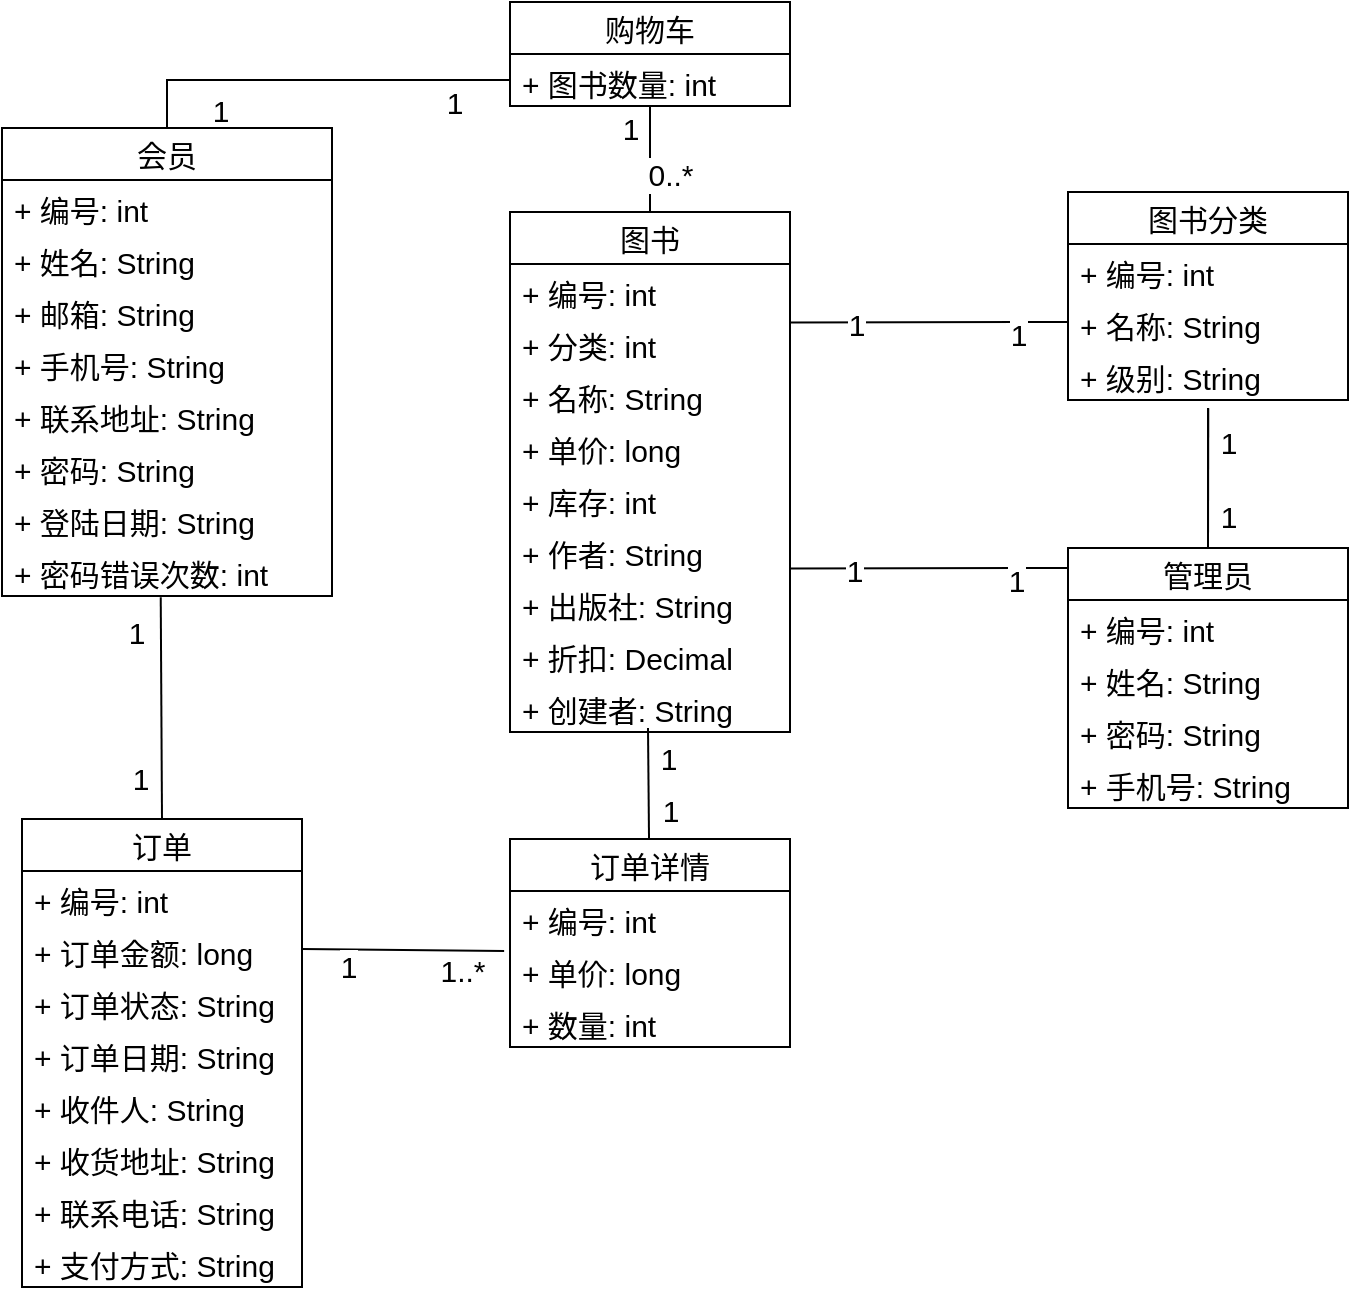<mxfile version="13.7.3" type="github">
  <diagram id="9hAJw_1kMw5sHnv18PF5" name="第 1 页">
    <mxGraphModel dx="1210" dy="647" grid="1" gridSize="10" guides="1" tooltips="1" connect="1" arrows="1" fold="1" page="1" pageScale="1" pageWidth="3300" pageHeight="4681" math="0" shadow="0">
      <root>
        <mxCell id="0" />
        <mxCell id="1" parent="0" />
        <mxCell id="OxiHDLjF6rZ07tOKBesM-36" style="edgeStyle=none;rounded=0;orthogonalLoop=1;jettySize=auto;html=1;entryX=0.5;entryY=0;entryDx=0;entryDy=0;endArrow=none;endFill=0;fontSize=15;exitX=0.5;exitY=1;exitDx=0;exitDy=0;" parent="1" source="OxiHDLjF6rZ07tOKBesM-5" target="OxiHDLjF6rZ07tOKBesM-13" edge="1">
          <mxGeometry relative="1" as="geometry">
            <mxPoint x="558" y="326" as="sourcePoint" />
          </mxGeometry>
        </mxCell>
        <mxCell id="OxiHDLjF6rZ07tOKBesM-37" value="1" style="edgeLabel;html=1;align=center;verticalAlign=middle;resizable=0;points=[];fontSize=15;" parent="OxiHDLjF6rZ07tOKBesM-36" vertex="1" connectable="0">
          <mxGeometry x="-0.829" y="-2" relative="1" as="geometry">
            <mxPoint x="-8.0" y="6" as="offset" />
          </mxGeometry>
        </mxCell>
        <mxCell id="OxiHDLjF6rZ07tOKBesM-38" value="0..*" style="edgeLabel;html=1;align=center;verticalAlign=middle;resizable=0;points=[];fontSize=15;" parent="OxiHDLjF6rZ07tOKBesM-36" vertex="1" connectable="0">
          <mxGeometry x="0.803" y="-1" relative="1" as="geometry">
            <mxPoint x="11" y="-14.12" as="offset" />
          </mxGeometry>
        </mxCell>
        <mxCell id="OxiHDLjF6rZ07tOKBesM-42" style="edgeStyle=none;rounded=0;orthogonalLoop=1;jettySize=auto;html=1;entryX=-0.021;entryY=0.152;entryDx=0;entryDy=0;entryPerimeter=0;endArrow=none;endFill=0;fontSize=15;exitX=1;exitY=0.5;exitDx=0;exitDy=0;" parent="1" source="OxiHDLjF6rZ07tOKBesM-3" target="OxiHDLjF6rZ07tOKBesM-79" edge="1">
          <mxGeometry relative="1" as="geometry">
            <mxPoint x="425" y="638.532" as="targetPoint" />
          </mxGeometry>
        </mxCell>
        <mxCell id="OxiHDLjF6rZ07tOKBesM-43" value="1" style="edgeLabel;html=1;align=center;verticalAlign=middle;resizable=0;points=[];fontSize=15;" parent="OxiHDLjF6rZ07tOKBesM-42" vertex="1" connectable="0">
          <mxGeometry x="-0.757" y="-1" relative="1" as="geometry">
            <mxPoint x="10.58" y="7.41" as="offset" />
          </mxGeometry>
        </mxCell>
        <mxCell id="OxiHDLjF6rZ07tOKBesM-44" value="1..*" style="edgeLabel;html=1;align=center;verticalAlign=middle;resizable=0;points=[];fontSize=15;" parent="OxiHDLjF6rZ07tOKBesM-42" vertex="1" connectable="0">
          <mxGeometry x="0.829" y="-1" relative="1" as="geometry">
            <mxPoint x="-12.95" y="7.93" as="offset" />
          </mxGeometry>
        </mxCell>
        <mxCell id="OxiHDLjF6rZ07tOKBesM-29" style="rounded=0;orthogonalLoop=1;jettySize=auto;html=1;endArrow=none;endFill=0;entryX=0;entryY=0.5;entryDx=0;entryDy=0;exitX=0.5;exitY=0;exitDx=0;exitDy=0;edgeStyle=orthogonalEdgeStyle;fontSize=15;" parent="1" source="OxiHDLjF6rZ07tOKBesM-9" target="OxiHDLjF6rZ07tOKBesM-6" edge="1">
          <mxGeometry relative="1" as="geometry">
            <mxPoint x="240" y="267" as="sourcePoint" />
          </mxGeometry>
        </mxCell>
        <mxCell id="OxiHDLjF6rZ07tOKBesM-31" value="1" style="edgeLabel;html=1;align=center;verticalAlign=middle;resizable=0;points=[];fontSize=15;" parent="OxiHDLjF6rZ07tOKBesM-29" vertex="1" connectable="0">
          <mxGeometry x="-0.825" y="-1" relative="1" as="geometry">
            <mxPoint x="25.52" y="7.65" as="offset" />
          </mxGeometry>
        </mxCell>
        <mxCell id="OxiHDLjF6rZ07tOKBesM-32" value="1" style="edgeLabel;html=1;align=center;verticalAlign=middle;resizable=0;points=[];fontSize=15;" parent="OxiHDLjF6rZ07tOKBesM-29" vertex="1" connectable="0">
          <mxGeometry x="0.812" relative="1" as="geometry">
            <mxPoint x="-10" y="11" as="offset" />
          </mxGeometry>
        </mxCell>
        <mxCell id="OxiHDLjF6rZ07tOKBesM-33" style="edgeStyle=none;rounded=0;orthogonalLoop=1;jettySize=auto;html=1;entryX=0.5;entryY=0;entryDx=0;entryDy=0;endArrow=none;endFill=0;exitX=0.481;exitY=1.025;exitDx=0;exitDy=0;exitPerimeter=0;fontSize=15;" parent="1" source="OxiHDLjF6rZ07tOKBesM-55" target="OxiHDLjF6rZ07tOKBesM-1" edge="1">
          <mxGeometry relative="1" as="geometry">
            <mxPoint x="305" y="408" as="sourcePoint" />
          </mxGeometry>
        </mxCell>
        <mxCell id="OxiHDLjF6rZ07tOKBesM-34" value="1" style="edgeLabel;html=1;align=center;verticalAlign=middle;resizable=0;points=[];fontSize=15;" parent="OxiHDLjF6rZ07tOKBesM-33" vertex="1" connectable="0">
          <mxGeometry x="-0.748" y="1" relative="1" as="geometry">
            <mxPoint x="-13.83" y="3.34" as="offset" />
          </mxGeometry>
        </mxCell>
        <mxCell id="OxiHDLjF6rZ07tOKBesM-35" value="1" style="edgeLabel;html=1;align=center;verticalAlign=middle;resizable=0;points=[];fontSize=15;" parent="OxiHDLjF6rZ07tOKBesM-33" vertex="1" connectable="0">
          <mxGeometry x="0.851" y="-2" relative="1" as="geometry">
            <mxPoint x="-9.09" y="-12.02" as="offset" />
          </mxGeometry>
        </mxCell>
        <mxCell id="OxiHDLjF6rZ07tOKBesM-39" style="edgeStyle=none;rounded=0;orthogonalLoop=1;jettySize=auto;html=1;endArrow=none;endFill=0;fontSize=15;exitX=1.003;exitY=0.126;exitDx=0;exitDy=0;exitPerimeter=0;entryX=0;entryY=0.5;entryDx=0;entryDy=0;" parent="1" source="OxiHDLjF6rZ07tOKBesM-60" target="6UrOSrkfeU0YNS7SWZr3-2" edge="1">
          <mxGeometry relative="1" as="geometry">
            <mxPoint x="566" y="350" as="sourcePoint" />
            <mxPoint x="705.0" y="146" as="targetPoint" />
          </mxGeometry>
        </mxCell>
        <mxCell id="OxiHDLjF6rZ07tOKBesM-40" value="1" style="edgeLabel;html=1;align=center;verticalAlign=middle;resizable=0;points=[];fontSize=15;" parent="OxiHDLjF6rZ07tOKBesM-39" vertex="1" connectable="0">
          <mxGeometry x="-0.667" y="-1" relative="1" as="geometry">
            <mxPoint x="9" as="offset" />
          </mxGeometry>
        </mxCell>
        <mxCell id="OxiHDLjF6rZ07tOKBesM-41" value="1" style="edgeLabel;html=1;align=center;verticalAlign=middle;resizable=0;points=[];fontSize=15;" parent="OxiHDLjF6rZ07tOKBesM-39" vertex="1" connectable="0">
          <mxGeometry x="0.636" y="-1" relative="1" as="geometry">
            <mxPoint x="-0.58" y="4.36" as="offset" />
          </mxGeometry>
        </mxCell>
        <mxCell id="OxiHDLjF6rZ07tOKBesM-46" style="edgeStyle=none;rounded=0;orthogonalLoop=1;jettySize=auto;html=1;exitX=0.5;exitY=0;exitDx=0;exitDy=0;endArrow=none;endFill=0;fontSize=15;" parent="1" source="OxiHDLjF6rZ07tOKBesM-5" target="OxiHDLjF6rZ07tOKBesM-5" edge="1">
          <mxGeometry relative="1" as="geometry" />
        </mxCell>
        <mxCell id="OxiHDLjF6rZ07tOKBesM-70" style="rounded=0;orthogonalLoop=1;jettySize=auto;html=1;endArrow=none;endFill=0;fontSize=15;" parent="1" source="OxiHDLjF6rZ07tOKBesM-21" edge="1">
          <mxGeometry relative="1" as="geometry">
            <mxPoint x="494" y="480" as="targetPoint" />
          </mxGeometry>
        </mxCell>
        <mxCell id="OxiHDLjF6rZ07tOKBesM-71" value="1" style="edgeLabel;html=1;align=center;verticalAlign=middle;resizable=0;points=[];fontSize=15;" parent="OxiHDLjF6rZ07tOKBesM-70" vertex="1" connectable="0">
          <mxGeometry x="-0.678" relative="1" as="geometry">
            <mxPoint x="10" y="-5.53" as="offset" />
          </mxGeometry>
        </mxCell>
        <mxCell id="OxiHDLjF6rZ07tOKBesM-72" value="1" style="edgeLabel;html=1;align=center;verticalAlign=middle;resizable=0;points=[];fontSize=15;" parent="OxiHDLjF6rZ07tOKBesM-70" vertex="1" connectable="0">
          <mxGeometry x="0.729" y="-1" relative="1" as="geometry">
            <mxPoint x="9" y="7.24" as="offset" />
          </mxGeometry>
        </mxCell>
        <mxCell id="OxiHDLjF6rZ07tOKBesM-9" value="会员" style="swimlane;fontStyle=0;childLayout=stackLayout;horizontal=1;startSize=26;fillColor=none;horizontalStack=0;resizeParent=1;resizeParentMax=0;resizeLast=0;collapsible=1;marginBottom=0;fontSize=15;" parent="1" vertex="1">
          <mxGeometry x="171" y="180" width="165" height="234" as="geometry" />
        </mxCell>
        <mxCell id="OxiHDLjF6rZ07tOKBesM-54" value="+ 编号: int" style="text;strokeColor=none;fillColor=none;align=left;verticalAlign=top;spacingLeft=4;spacingRight=4;overflow=hidden;rotatable=0;points=[[0,0.5],[1,0.5]];portConstraint=eastwest;fontSize=15;" parent="OxiHDLjF6rZ07tOKBesM-9" vertex="1">
          <mxGeometry y="26" width="165" height="26" as="geometry" />
        </mxCell>
        <mxCell id="OxiHDLjF6rZ07tOKBesM-11" value="+ 姓名: String" style="text;strokeColor=none;fillColor=none;align=left;verticalAlign=top;spacingLeft=4;spacingRight=4;overflow=hidden;rotatable=0;points=[[0,0.5],[1,0.5]];portConstraint=eastwest;fontSize=15;" parent="OxiHDLjF6rZ07tOKBesM-9" vertex="1">
          <mxGeometry y="52" width="165" height="26" as="geometry" />
        </mxCell>
        <mxCell id="OxiHDLjF6rZ07tOKBesM-10" value="+ 邮箱: String" style="text;strokeColor=none;fillColor=none;align=left;verticalAlign=top;spacingLeft=4;spacingRight=4;overflow=hidden;rotatable=0;points=[[0,0.5],[1,0.5]];portConstraint=eastwest;fontSize=15;" parent="OxiHDLjF6rZ07tOKBesM-9" vertex="1">
          <mxGeometry y="78" width="165" height="26" as="geometry" />
        </mxCell>
        <mxCell id="OxiHDLjF6rZ07tOKBesM-63" value="+ 手机号: String" style="text;strokeColor=none;fillColor=none;align=left;verticalAlign=top;spacingLeft=4;spacingRight=4;overflow=hidden;rotatable=0;points=[[0,0.5],[1,0.5]];portConstraint=eastwest;fontSize=15;" parent="OxiHDLjF6rZ07tOKBesM-9" vertex="1">
          <mxGeometry y="104" width="165" height="26" as="geometry" />
        </mxCell>
        <mxCell id="OxiHDLjF6rZ07tOKBesM-50" value="+ 联系地址: String" style="text;strokeColor=none;fillColor=none;align=left;verticalAlign=top;spacingLeft=4;spacingRight=4;overflow=hidden;rotatable=0;points=[[0,0.5],[1,0.5]];portConstraint=eastwest;fontSize=15;" parent="OxiHDLjF6rZ07tOKBesM-9" vertex="1">
          <mxGeometry y="130" width="165" height="26" as="geometry" />
        </mxCell>
        <mxCell id="OxiHDLjF6rZ07tOKBesM-81" value="+ 密码: String" style="text;strokeColor=none;fillColor=none;align=left;verticalAlign=top;spacingLeft=4;spacingRight=4;overflow=hidden;rotatable=0;points=[[0,0.5],[1,0.5]];portConstraint=eastwest;fontSize=15;" parent="OxiHDLjF6rZ07tOKBesM-9" vertex="1">
          <mxGeometry y="156" width="165" height="26" as="geometry" />
        </mxCell>
        <mxCell id="OxiHDLjF6rZ07tOKBesM-80" value="+ 登陆日期: String" style="text;strokeColor=none;fillColor=none;align=left;verticalAlign=top;spacingLeft=4;spacingRight=4;overflow=hidden;rotatable=0;points=[[0,0.5],[1,0.5]];portConstraint=eastwest;fontSize=15;" parent="OxiHDLjF6rZ07tOKBesM-9" vertex="1">
          <mxGeometry y="182" width="165" height="26" as="geometry" />
        </mxCell>
        <mxCell id="OxiHDLjF6rZ07tOKBesM-55" value="+ 密码错误次数: int" style="text;strokeColor=none;fillColor=none;align=left;verticalAlign=top;spacingLeft=4;spacingRight=4;overflow=hidden;rotatable=0;points=[[0,0.5],[1,0.5]];portConstraint=eastwest;fontSize=15;" parent="OxiHDLjF6rZ07tOKBesM-9" vertex="1">
          <mxGeometry y="208" width="165" height="26" as="geometry" />
        </mxCell>
        <mxCell id="OxiHDLjF6rZ07tOKBesM-5" value="购物车" style="swimlane;fontStyle=0;childLayout=stackLayout;horizontal=1;startSize=26;fillColor=none;horizontalStack=0;resizeParent=1;resizeParentMax=0;resizeLast=0;collapsible=1;marginBottom=0;fontSize=15;" parent="1" vertex="1">
          <mxGeometry x="425" y="117" width="140" height="52" as="geometry" />
        </mxCell>
        <mxCell id="OxiHDLjF6rZ07tOKBesM-6" value="+ 图书数量: int" style="text;strokeColor=none;fillColor=none;align=left;verticalAlign=top;spacingLeft=4;spacingRight=4;overflow=hidden;rotatable=0;points=[[0,0.5],[1,0.5]];portConstraint=eastwest;fontSize=15;" parent="OxiHDLjF6rZ07tOKBesM-5" vertex="1">
          <mxGeometry y="26" width="140" height="26" as="geometry" />
        </mxCell>
        <mxCell id="OxiHDLjF6rZ07tOKBesM-13" value="图书" style="swimlane;fontStyle=0;childLayout=stackLayout;horizontal=1;startSize=26;fillColor=none;horizontalStack=0;resizeParent=1;resizeParentMax=0;resizeLast=0;collapsible=1;marginBottom=0;fontSize=15;" parent="1" vertex="1">
          <mxGeometry x="425" y="222" width="140" height="260" as="geometry" />
        </mxCell>
        <mxCell id="OxiHDLjF6rZ07tOKBesM-57" value="+ 编号: int" style="text;strokeColor=none;fillColor=none;align=left;verticalAlign=top;spacingLeft=4;spacingRight=4;overflow=hidden;rotatable=0;points=[[0,0.5],[1,0.5]];portConstraint=eastwest;fontSize=15;" parent="OxiHDLjF6rZ07tOKBesM-13" vertex="1">
          <mxGeometry y="26" width="140" height="26" as="geometry" />
        </mxCell>
        <mxCell id="OxiHDLjF6rZ07tOKBesM-60" value="+ 分类: int" style="text;strokeColor=none;fillColor=none;align=left;verticalAlign=top;spacingLeft=4;spacingRight=4;overflow=hidden;rotatable=0;points=[[0,0.5],[1,0.5]];portConstraint=eastwest;fontSize=15;" parent="OxiHDLjF6rZ07tOKBesM-13" vertex="1">
          <mxGeometry y="52" width="140" height="26" as="geometry" />
        </mxCell>
        <mxCell id="OxiHDLjF6rZ07tOKBesM-14" value="+ 名称: String" style="text;strokeColor=none;fillColor=none;align=left;verticalAlign=top;spacingLeft=4;spacingRight=4;overflow=hidden;rotatable=0;points=[[0,0.5],[1,0.5]];portConstraint=eastwest;fontSize=15;" parent="OxiHDLjF6rZ07tOKBesM-13" vertex="1">
          <mxGeometry y="78" width="140" height="26" as="geometry" />
        </mxCell>
        <mxCell id="6UrOSrkfeU0YNS7SWZr3-1" value="+ 单价: long" style="text;strokeColor=none;fillColor=none;align=left;verticalAlign=top;spacingLeft=4;spacingRight=4;overflow=hidden;rotatable=0;points=[[0,0.5],[1,0.5]];portConstraint=eastwest;fontSize=15;" parent="OxiHDLjF6rZ07tOKBesM-13" vertex="1">
          <mxGeometry y="104" width="140" height="26" as="geometry" />
        </mxCell>
        <mxCell id="OxiHDLjF6rZ07tOKBesM-15" value="+ 库存: int" style="text;strokeColor=none;fillColor=none;align=left;verticalAlign=top;spacingLeft=4;spacingRight=4;overflow=hidden;rotatable=0;points=[[0,0.5],[1,0.5]];portConstraint=eastwest;fontSize=15;" parent="OxiHDLjF6rZ07tOKBesM-13" vertex="1">
          <mxGeometry y="130" width="140" height="26" as="geometry" />
        </mxCell>
        <mxCell id="OxiHDLjF6rZ07tOKBesM-59" value="+ 作者: String" style="text;strokeColor=none;fillColor=none;align=left;verticalAlign=top;spacingLeft=4;spacingRight=4;overflow=hidden;rotatable=0;points=[[0,0.5],[1,0.5]];portConstraint=eastwest;fontSize=15;" parent="OxiHDLjF6rZ07tOKBesM-13" vertex="1">
          <mxGeometry y="156" width="140" height="26" as="geometry" />
        </mxCell>
        <mxCell id="6UrOSrkfeU0YNS7SWZr3-3" value="+ 出版社: String" style="text;strokeColor=none;fillColor=none;align=left;verticalAlign=top;spacingLeft=4;spacingRight=4;overflow=hidden;rotatable=0;points=[[0,0.5],[1,0.5]];portConstraint=eastwest;fontSize=15;" parent="OxiHDLjF6rZ07tOKBesM-13" vertex="1">
          <mxGeometry y="182" width="140" height="26" as="geometry" />
        </mxCell>
        <mxCell id="OxiHDLjF6rZ07tOKBesM-62" value="+ 折扣: Decimal" style="text;strokeColor=none;fillColor=none;align=left;verticalAlign=top;spacingLeft=4;spacingRight=4;overflow=hidden;rotatable=0;points=[[0,0.5],[1,0.5]];portConstraint=eastwest;fontSize=15;" parent="OxiHDLjF6rZ07tOKBesM-13" vertex="1">
          <mxGeometry y="208" width="140" height="26" as="geometry" />
        </mxCell>
        <mxCell id="OxiHDLjF6rZ07tOKBesM-16" value="+ 创建者: String" style="text;strokeColor=none;fillColor=none;align=left;verticalAlign=top;spacingLeft=4;spacingRight=4;overflow=hidden;rotatable=0;points=[[0,0.5],[1,0.5]];portConstraint=eastwest;fontSize=15;" parent="OxiHDLjF6rZ07tOKBesM-13" vertex="1">
          <mxGeometry y="234" width="140" height="26" as="geometry" />
        </mxCell>
        <mxCell id="OxiHDLjF6rZ07tOKBesM-1" value="订单" style="swimlane;fontStyle=0;childLayout=stackLayout;horizontal=1;startSize=26;fillColor=none;horizontalStack=0;resizeParent=1;resizeParentMax=0;resizeLast=0;collapsible=1;marginBottom=0;fontSize=15;" parent="1" vertex="1">
          <mxGeometry x="181" y="525.52" width="140" height="234" as="geometry" />
        </mxCell>
        <mxCell id="OxiHDLjF6rZ07tOKBesM-73" value="+ 编号: int" style="text;strokeColor=none;fillColor=none;align=left;verticalAlign=top;spacingLeft=4;spacingRight=4;overflow=hidden;rotatable=0;points=[[0,0.5],[1,0.5]];portConstraint=eastwest;fontSize=15;" parent="OxiHDLjF6rZ07tOKBesM-1" vertex="1">
          <mxGeometry y="26" width="140" height="26" as="geometry" />
        </mxCell>
        <mxCell id="OxiHDLjF6rZ07tOKBesM-3" value="+ 订单金额: long" style="text;strokeColor=none;fillColor=none;align=left;verticalAlign=top;spacingLeft=4;spacingRight=4;overflow=hidden;rotatable=0;points=[[0,0.5],[1,0.5]];portConstraint=eastwest;fontSize=15;" parent="OxiHDLjF6rZ07tOKBesM-1" vertex="1">
          <mxGeometry y="52" width="140" height="26" as="geometry" />
        </mxCell>
        <mxCell id="OxiHDLjF6rZ07tOKBesM-76" value="+ 订单状态: String" style="text;strokeColor=none;fillColor=none;align=left;verticalAlign=top;spacingLeft=4;spacingRight=4;overflow=hidden;rotatable=0;points=[[0,0.5],[1,0.5]];portConstraint=eastwest;fontSize=15;" parent="OxiHDLjF6rZ07tOKBesM-1" vertex="1">
          <mxGeometry y="78" width="140" height="26" as="geometry" />
        </mxCell>
        <mxCell id="OxiHDLjF6rZ07tOKBesM-75" value="+ 订单日期: String" style="text;strokeColor=none;fillColor=none;align=left;verticalAlign=top;spacingLeft=4;spacingRight=4;overflow=hidden;rotatable=0;points=[[0,0.5],[1,0.5]];portConstraint=eastwest;fontSize=15;" parent="OxiHDLjF6rZ07tOKBesM-1" vertex="1">
          <mxGeometry y="104" width="140" height="26" as="geometry" />
        </mxCell>
        <mxCell id="OxiHDLjF6rZ07tOKBesM-74" value="+ 收件人: String" style="text;strokeColor=none;fillColor=none;align=left;verticalAlign=top;spacingLeft=4;spacingRight=4;overflow=hidden;rotatable=0;points=[[0,0.5],[1,0.5]];portConstraint=eastwest;fontSize=15;" parent="OxiHDLjF6rZ07tOKBesM-1" vertex="1">
          <mxGeometry y="130" width="140" height="26" as="geometry" />
        </mxCell>
        <mxCell id="OxiHDLjF6rZ07tOKBesM-77" value="+ 收货地址: String" style="text;strokeColor=none;fillColor=none;align=left;verticalAlign=top;spacingLeft=4;spacingRight=4;overflow=hidden;rotatable=0;points=[[0,0.5],[1,0.5]];portConstraint=eastwest;fontSize=15;" parent="OxiHDLjF6rZ07tOKBesM-1" vertex="1">
          <mxGeometry y="156" width="140" height="26" as="geometry" />
        </mxCell>
        <mxCell id="OxiHDLjF6rZ07tOKBesM-83" value="+ 联系电话: String" style="text;strokeColor=none;fillColor=none;align=left;verticalAlign=top;spacingLeft=4;spacingRight=4;overflow=hidden;rotatable=0;points=[[0,0.5],[1,0.5]];portConstraint=eastwest;fontSize=15;" parent="OxiHDLjF6rZ07tOKBesM-1" vertex="1">
          <mxGeometry y="182" width="140" height="26" as="geometry" />
        </mxCell>
        <mxCell id="OxiHDLjF6rZ07tOKBesM-4" value="+ 支付方式: String" style="text;strokeColor=none;fillColor=none;align=left;verticalAlign=top;spacingLeft=4;spacingRight=4;overflow=hidden;rotatable=0;points=[[0,0.5],[1,0.5]];portConstraint=eastwest;fontSize=15;" parent="OxiHDLjF6rZ07tOKBesM-1" vertex="1">
          <mxGeometry y="208" width="140" height="26" as="geometry" />
        </mxCell>
        <mxCell id="OxiHDLjF6rZ07tOKBesM-21" value="订单详情" style="swimlane;fontStyle=0;childLayout=stackLayout;horizontal=1;startSize=26;fillColor=none;horizontalStack=0;resizeParent=1;resizeParentMax=0;resizeLast=0;collapsible=1;marginBottom=0;fontSize=15;" parent="1" vertex="1">
          <mxGeometry x="425" y="535.52" width="140" height="104" as="geometry" />
        </mxCell>
        <mxCell id="OxiHDLjF6rZ07tOKBesM-78" value="+ 编号: int" style="text;strokeColor=none;fillColor=none;align=left;verticalAlign=top;spacingLeft=4;spacingRight=4;overflow=hidden;rotatable=0;points=[[0,0.5],[1,0.5]];portConstraint=eastwest;fontSize=15;" parent="OxiHDLjF6rZ07tOKBesM-21" vertex="1">
          <mxGeometry y="26" width="140" height="26" as="geometry" />
        </mxCell>
        <mxCell id="OxiHDLjF6rZ07tOKBesM-79" value="+ 单价: long" style="text;strokeColor=none;fillColor=none;align=left;verticalAlign=top;spacingLeft=4;spacingRight=4;overflow=hidden;rotatable=0;points=[[0,0.5],[1,0.5]];portConstraint=eastwest;fontSize=15;" parent="OxiHDLjF6rZ07tOKBesM-21" vertex="1">
          <mxGeometry y="52" width="140" height="26" as="geometry" />
        </mxCell>
        <mxCell id="OxiHDLjF6rZ07tOKBesM-22" value="+ 数量: int" style="text;strokeColor=none;fillColor=none;align=left;verticalAlign=top;spacingLeft=4;spacingRight=4;overflow=hidden;rotatable=0;points=[[0,0.5],[1,0.5]];portConstraint=eastwest;fontSize=15;" parent="OxiHDLjF6rZ07tOKBesM-21" vertex="1">
          <mxGeometry y="78" width="140" height="26" as="geometry" />
        </mxCell>
        <mxCell id="OxiHDLjF6rZ07tOKBesM-17" value="图书分类" style="swimlane;fontStyle=0;childLayout=stackLayout;horizontal=1;startSize=26;fillColor=none;horizontalStack=0;resizeParent=1;resizeParentMax=0;resizeLast=0;collapsible=1;marginBottom=0;fontSize=15;" parent="1" vertex="1">
          <mxGeometry x="704" y="212" width="140" height="104" as="geometry" />
        </mxCell>
        <mxCell id="OxiHDLjF6rZ07tOKBesM-58" value="+ 编号: int" style="text;strokeColor=none;fillColor=none;align=left;verticalAlign=top;spacingLeft=4;spacingRight=4;overflow=hidden;rotatable=0;points=[[0,0.5],[1,0.5]];portConstraint=eastwest;fontSize=15;" parent="OxiHDLjF6rZ07tOKBesM-17" vertex="1">
          <mxGeometry y="26" width="140" height="26" as="geometry" />
        </mxCell>
        <mxCell id="6UrOSrkfeU0YNS7SWZr3-2" value="+ 名称: String" style="text;strokeColor=none;fillColor=none;align=left;verticalAlign=top;spacingLeft=4;spacingRight=4;overflow=hidden;rotatable=0;points=[[0,0.5],[1,0.5]];portConstraint=eastwest;fontSize=15;" parent="OxiHDLjF6rZ07tOKBesM-17" vertex="1">
          <mxGeometry y="52" width="140" height="26" as="geometry" />
        </mxCell>
        <mxCell id="OxiHDLjF6rZ07tOKBesM-18" value="+ 级别: String" style="text;strokeColor=none;fillColor=none;align=left;verticalAlign=top;spacingLeft=4;spacingRight=4;overflow=hidden;rotatable=0;points=[[0,0.5],[1,0.5]];portConstraint=eastwest;fontSize=15;" parent="OxiHDLjF6rZ07tOKBesM-17" vertex="1">
          <mxGeometry y="78" width="140" height="26" as="geometry" />
        </mxCell>
        <mxCell id="6UrOSrkfeU0YNS7SWZr3-6" style="edgeStyle=orthogonalEdgeStyle;rounded=0;orthogonalLoop=1;jettySize=auto;html=1;endArrow=none;endFill=0;" parent="1" source="OxiHDLjF6rZ07tOKBesM-25" edge="1">
          <mxGeometry relative="1" as="geometry">
            <mxPoint x="774" y="320" as="targetPoint" />
            <Array as="points">
              <mxPoint x="774" y="330" />
              <mxPoint x="774" y="330" />
            </Array>
          </mxGeometry>
        </mxCell>
        <mxCell id="OxiHDLjF6rZ07tOKBesM-25" value="管理员" style="swimlane;fontStyle=0;childLayout=stackLayout;horizontal=1;startSize=26;fillColor=none;horizontalStack=0;resizeParent=1;resizeParentMax=0;resizeLast=0;collapsible=1;marginBottom=0;fontSize=15;" parent="1" vertex="1">
          <mxGeometry x="704" y="390" width="140" height="130" as="geometry" />
        </mxCell>
        <mxCell id="OxiHDLjF6rZ07tOKBesM-64" value="+ 编号: int" style="text;strokeColor=none;fillColor=none;align=left;verticalAlign=top;spacingLeft=4;spacingRight=4;overflow=hidden;rotatable=0;points=[[0,0.5],[1,0.5]];portConstraint=eastwest;fontSize=15;" parent="OxiHDLjF6rZ07tOKBesM-25" vertex="1">
          <mxGeometry y="26" width="140" height="26" as="geometry" />
        </mxCell>
        <mxCell id="OxiHDLjF6rZ07tOKBesM-65" value="+ 姓名: String" style="text;strokeColor=none;fillColor=none;align=left;verticalAlign=top;spacingLeft=4;spacingRight=4;overflow=hidden;rotatable=0;points=[[0,0.5],[1,0.5]];portConstraint=eastwest;fontSize=15;" parent="OxiHDLjF6rZ07tOKBesM-25" vertex="1">
          <mxGeometry y="52" width="140" height="26" as="geometry" />
        </mxCell>
        <mxCell id="OxiHDLjF6rZ07tOKBesM-68" value="+ 密码: String" style="text;strokeColor=none;fillColor=none;align=left;verticalAlign=top;spacingLeft=4;spacingRight=4;overflow=hidden;rotatable=0;points=[[0,0.5],[1,0.5]];portConstraint=eastwest;fontSize=15;" parent="OxiHDLjF6rZ07tOKBesM-25" vertex="1">
          <mxGeometry y="78" width="140" height="26" as="geometry" />
        </mxCell>
        <mxCell id="OxiHDLjF6rZ07tOKBesM-67" value="+ 手机号: String" style="text;strokeColor=none;fillColor=none;align=left;verticalAlign=top;spacingLeft=4;spacingRight=4;overflow=hidden;rotatable=0;points=[[0,0.5],[1,0.5]];portConstraint=eastwest;fontSize=15;" parent="OxiHDLjF6rZ07tOKBesM-25" vertex="1">
          <mxGeometry y="104" width="140" height="26" as="geometry" />
        </mxCell>
        <mxCell id="6UrOSrkfeU0YNS7SWZr3-7" style="edgeStyle=none;rounded=0;orthogonalLoop=1;jettySize=auto;html=1;endArrow=none;endFill=0;fontSize=15;exitX=1.003;exitY=0.126;exitDx=0;exitDy=0;exitPerimeter=0;entryX=0;entryY=0.5;entryDx=0;entryDy=0;" parent="1" edge="1">
          <mxGeometry relative="1" as="geometry">
            <mxPoint x="565.0" y="400.276" as="sourcePoint" />
            <mxPoint x="703.58" y="400" as="targetPoint" />
          </mxGeometry>
        </mxCell>
        <mxCell id="6UrOSrkfeU0YNS7SWZr3-8" value="1" style="edgeLabel;html=1;align=center;verticalAlign=middle;resizable=0;points=[];fontSize=15;" parent="6UrOSrkfeU0YNS7SWZr3-7" vertex="1" connectable="0">
          <mxGeometry x="-0.667" y="-1" relative="1" as="geometry">
            <mxPoint x="9" as="offset" />
          </mxGeometry>
        </mxCell>
        <mxCell id="6UrOSrkfeU0YNS7SWZr3-9" value="1" style="edgeLabel;html=1;align=center;verticalAlign=middle;resizable=0;points=[];fontSize=15;" parent="6UrOSrkfeU0YNS7SWZr3-7" vertex="1" connectable="0">
          <mxGeometry x="0.636" y="-1" relative="1" as="geometry">
            <mxPoint x="-0.58" y="4.36" as="offset" />
          </mxGeometry>
        </mxCell>
        <mxCell id="6UrOSrkfeU0YNS7SWZr3-10" style="rounded=0;orthogonalLoop=1;jettySize=auto;html=1;endArrow=none;endFill=0;fontSize=15;entryX=0.501;entryY=1.159;entryDx=0;entryDy=0;entryPerimeter=0;exitX=0.5;exitY=0;exitDx=0;exitDy=0;" parent="1" source="OxiHDLjF6rZ07tOKBesM-25" target="OxiHDLjF6rZ07tOKBesM-18" edge="1">
          <mxGeometry relative="1" as="geometry">
            <mxPoint x="690" y="480" as="targetPoint" />
            <mxPoint x="504.516" y="545.52" as="sourcePoint" />
          </mxGeometry>
        </mxCell>
        <mxCell id="6UrOSrkfeU0YNS7SWZr3-11" value="1" style="edgeLabel;html=1;align=center;verticalAlign=middle;resizable=0;points=[];fontSize=15;" parent="6UrOSrkfeU0YNS7SWZr3-10" vertex="1" connectable="0">
          <mxGeometry x="-0.678" relative="1" as="geometry">
            <mxPoint x="10" y="-5.53" as="offset" />
          </mxGeometry>
        </mxCell>
        <mxCell id="6UrOSrkfeU0YNS7SWZr3-12" value="1" style="edgeLabel;html=1;align=center;verticalAlign=middle;resizable=0;points=[];fontSize=15;" parent="6UrOSrkfeU0YNS7SWZr3-10" vertex="1" connectable="0">
          <mxGeometry x="0.729" y="-1" relative="1" as="geometry">
            <mxPoint x="9" y="7.24" as="offset" />
          </mxGeometry>
        </mxCell>
      </root>
    </mxGraphModel>
  </diagram>
</mxfile>

